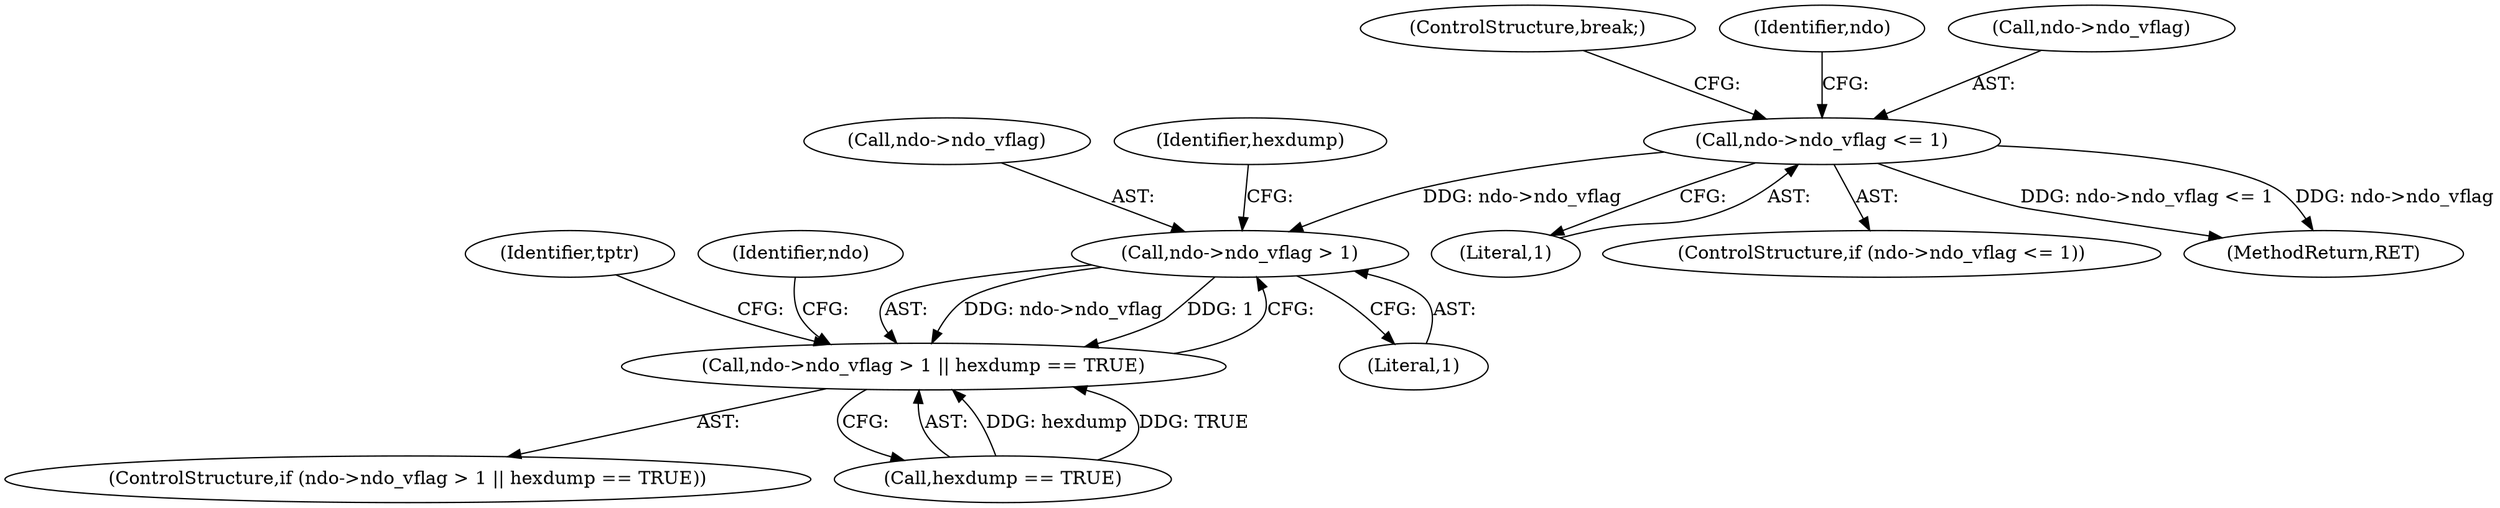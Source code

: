 digraph "0_tcpdump_3c8a2b0e91d8d8947e89384dacf6b54673083e71@pointer" {
"1003334" [label="(Call,ndo->ndo_vflag <= 1)"];
"1003347" [label="(Call,ndo->ndo_vflag > 1)"];
"1003346" [label="(Call,ndo->ndo_vflag > 1 || hexdump == TRUE)"];
"1003338" [label="(Literal,1)"];
"1003348" [label="(Call,ndo->ndo_vflag)"];
"1003344" [label="(ControlStructure,break;)"];
"1003347" [label="(Call,ndo->ndo_vflag > 1)"];
"1003351" [label="(Literal,1)"];
"1003353" [label="(Identifier,hexdump)"];
"1003367" [label="(Identifier,tptr)"];
"1003346" [label="(Call,ndo->ndo_vflag > 1 || hexdump == TRUE)"];
"1003333" [label="(ControlStructure,if (ndo->ndo_vflag <= 1))"];
"1003334" [label="(Call,ndo->ndo_vflag <= 1)"];
"1003340" [label="(Identifier,ndo)"];
"1003356" [label="(Identifier,ndo)"];
"1003345" [label="(ControlStructure,if (ndo->ndo_vflag > 1 || hexdump == TRUE))"];
"1003352" [label="(Call,hexdump == TRUE)"];
"1003398" [label="(MethodReturn,RET)"];
"1003335" [label="(Call,ndo->ndo_vflag)"];
"1003334" -> "1003333"  [label="AST: "];
"1003334" -> "1003338"  [label="CFG: "];
"1003335" -> "1003334"  [label="AST: "];
"1003338" -> "1003334"  [label="AST: "];
"1003340" -> "1003334"  [label="CFG: "];
"1003344" -> "1003334"  [label="CFG: "];
"1003334" -> "1003398"  [label="DDG: ndo->ndo_vflag <= 1"];
"1003334" -> "1003398"  [label="DDG: ndo->ndo_vflag"];
"1003334" -> "1003347"  [label="DDG: ndo->ndo_vflag"];
"1003347" -> "1003346"  [label="AST: "];
"1003347" -> "1003351"  [label="CFG: "];
"1003348" -> "1003347"  [label="AST: "];
"1003351" -> "1003347"  [label="AST: "];
"1003353" -> "1003347"  [label="CFG: "];
"1003346" -> "1003347"  [label="CFG: "];
"1003347" -> "1003346"  [label="DDG: ndo->ndo_vflag"];
"1003347" -> "1003346"  [label="DDG: 1"];
"1003346" -> "1003345"  [label="AST: "];
"1003346" -> "1003352"  [label="CFG: "];
"1003352" -> "1003346"  [label="AST: "];
"1003356" -> "1003346"  [label="CFG: "];
"1003367" -> "1003346"  [label="CFG: "];
"1003352" -> "1003346"  [label="DDG: hexdump"];
"1003352" -> "1003346"  [label="DDG: TRUE"];
}

